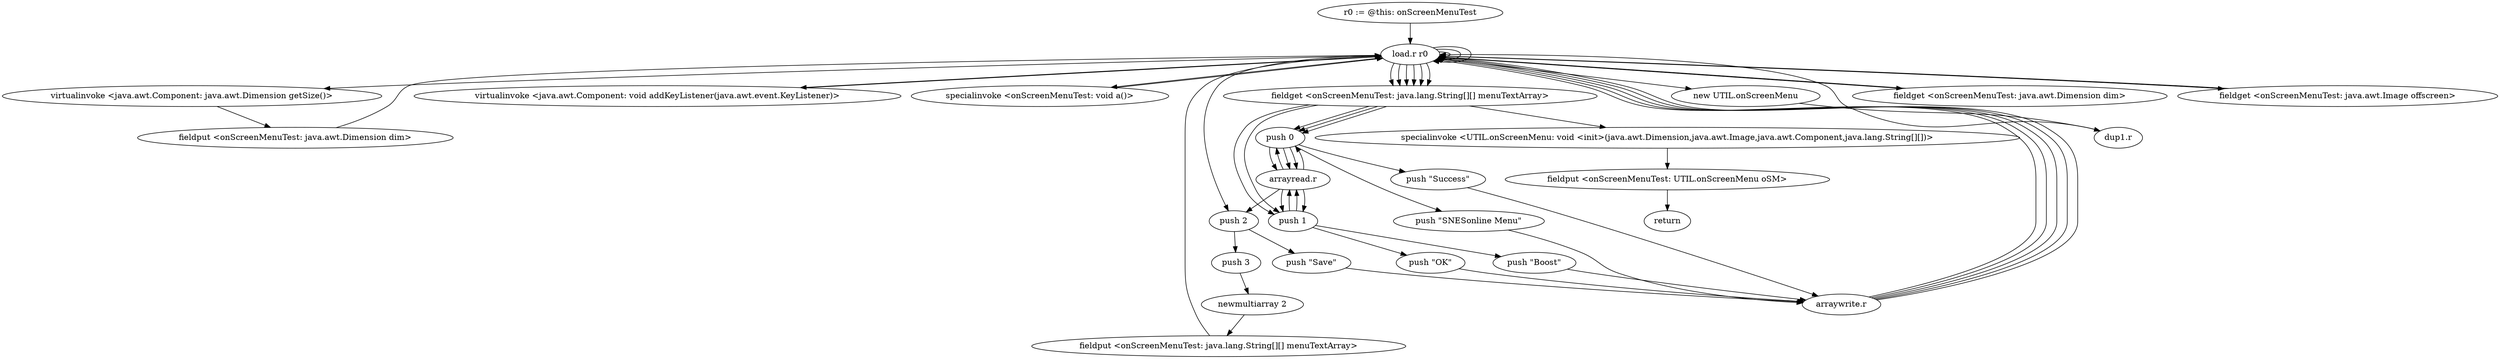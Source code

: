 digraph "" {
    "r0 := @this: onScreenMenuTest"
    "load.r r0"
    "r0 := @this: onScreenMenuTest"->"load.r r0";
    "load.r r0"->"load.r r0";
    "virtualinvoke <java.awt.Component: java.awt.Dimension getSize()>"
    "load.r r0"->"virtualinvoke <java.awt.Component: java.awt.Dimension getSize()>";
    "fieldput <onScreenMenuTest: java.awt.Dimension dim>"
    "virtualinvoke <java.awt.Component: java.awt.Dimension getSize()>"->"fieldput <onScreenMenuTest: java.awt.Dimension dim>";
    "fieldput <onScreenMenuTest: java.awt.Dimension dim>"->"load.r r0";
    "load.r r0"->"load.r r0";
    "virtualinvoke <java.awt.Component: void addKeyListener(java.awt.event.KeyListener)>"
    "load.r r0"->"virtualinvoke <java.awt.Component: void addKeyListener(java.awt.event.KeyListener)>";
    "virtualinvoke <java.awt.Component: void addKeyListener(java.awt.event.KeyListener)>"->"load.r r0";
    "specialinvoke <onScreenMenuTest: void a()>"
    "load.r r0"->"specialinvoke <onScreenMenuTest: void a()>";
    "specialinvoke <onScreenMenuTest: void a()>"->"load.r r0";
    "push 2"
    "load.r r0"->"push 2";
    "push 3"
    "push 2"->"push 3";
    "newmultiarray 2"
    "push 3"->"newmultiarray 2";
    "fieldput <onScreenMenuTest: java.lang.String[][] menuTextArray>"
    "newmultiarray 2"->"fieldput <onScreenMenuTest: java.lang.String[][] menuTextArray>";
    "fieldput <onScreenMenuTest: java.lang.String[][] menuTextArray>"->"load.r r0";
    "fieldget <onScreenMenuTest: java.lang.String[][] menuTextArray>"
    "load.r r0"->"fieldget <onScreenMenuTest: java.lang.String[][] menuTextArray>";
    "push 0"
    "fieldget <onScreenMenuTest: java.lang.String[][] menuTextArray>"->"push 0";
    "arrayread.r"
    "push 0"->"arrayread.r";
    "arrayread.r"->"push 0";
    "push \"SNESonline Menu\""
    "push 0"->"push \"SNESonline Menu\"";
    "arraywrite.r"
    "push \"SNESonline Menu\""->"arraywrite.r";
    "arraywrite.r"->"load.r r0";
    "load.r r0"->"fieldget <onScreenMenuTest: java.lang.String[][] menuTextArray>";
    "fieldget <onScreenMenuTest: java.lang.String[][] menuTextArray>"->"push 0";
    "push 0"->"arrayread.r";
    "push 1"
    "arrayread.r"->"push 1";
    "push \"Boost\""
    "push 1"->"push \"Boost\"";
    "push \"Boost\""->"arraywrite.r";
    "arraywrite.r"->"load.r r0";
    "load.r r0"->"fieldget <onScreenMenuTest: java.lang.String[][] menuTextArray>";
    "fieldget <onScreenMenuTest: java.lang.String[][] menuTextArray>"->"push 0";
    "push 0"->"arrayread.r";
    "arrayread.r"->"push 2";
    "push \"Save\""
    "push 2"->"push \"Save\"";
    "push \"Save\""->"arraywrite.r";
    "arraywrite.r"->"load.r r0";
    "load.r r0"->"fieldget <onScreenMenuTest: java.lang.String[][] menuTextArray>";
    "fieldget <onScreenMenuTest: java.lang.String[][] menuTextArray>"->"push 1";
    "push 1"->"arrayread.r";
    "arrayread.r"->"push 0";
    "push \"Success\""
    "push 0"->"push \"Success\"";
    "push \"Success\""->"arraywrite.r";
    "arraywrite.r"->"load.r r0";
    "load.r r0"->"fieldget <onScreenMenuTest: java.lang.String[][] menuTextArray>";
    "fieldget <onScreenMenuTest: java.lang.String[][] menuTextArray>"->"push 1";
    "push 1"->"arrayread.r";
    "arrayread.r"->"push 1";
    "push \"OK\""
    "push 1"->"push \"OK\"";
    "push \"OK\""->"arraywrite.r";
    "arraywrite.r"->"load.r r0";
    "new UTIL.onScreenMenu"
    "load.r r0"->"new UTIL.onScreenMenu";
    "dup1.r"
    "new UTIL.onScreenMenu"->"dup1.r";
    "dup1.r"->"load.r r0";
    "fieldget <onScreenMenuTest: java.awt.Dimension dim>"
    "load.r r0"->"fieldget <onScreenMenuTest: java.awt.Dimension dim>";
    "fieldget <onScreenMenuTest: java.awt.Dimension dim>"->"load.r r0";
    "fieldget <onScreenMenuTest: java.awt.Image offscreen>"
    "load.r r0"->"fieldget <onScreenMenuTest: java.awt.Image offscreen>";
    "fieldget <onScreenMenuTest: java.awt.Image offscreen>"->"load.r r0";
    "load.r r0"->"load.r r0";
    "load.r r0"->"fieldget <onScreenMenuTest: java.lang.String[][] menuTextArray>";
    "specialinvoke <UTIL.onScreenMenu: void <init>(java.awt.Dimension,java.awt.Image,java.awt.Component,java.lang.String[][])>"
    "fieldget <onScreenMenuTest: java.lang.String[][] menuTextArray>"->"specialinvoke <UTIL.onScreenMenu: void <init>(java.awt.Dimension,java.awt.Image,java.awt.Component,java.lang.String[][])>";
    "fieldput <onScreenMenuTest: UTIL.onScreenMenu oSM>"
    "specialinvoke <UTIL.onScreenMenu: void <init>(java.awt.Dimension,java.awt.Image,java.awt.Component,java.lang.String[][])>"->"fieldput <onScreenMenuTest: UTIL.onScreenMenu oSM>";
    "return"
    "fieldput <onScreenMenuTest: UTIL.onScreenMenu oSM>"->"return";
}
